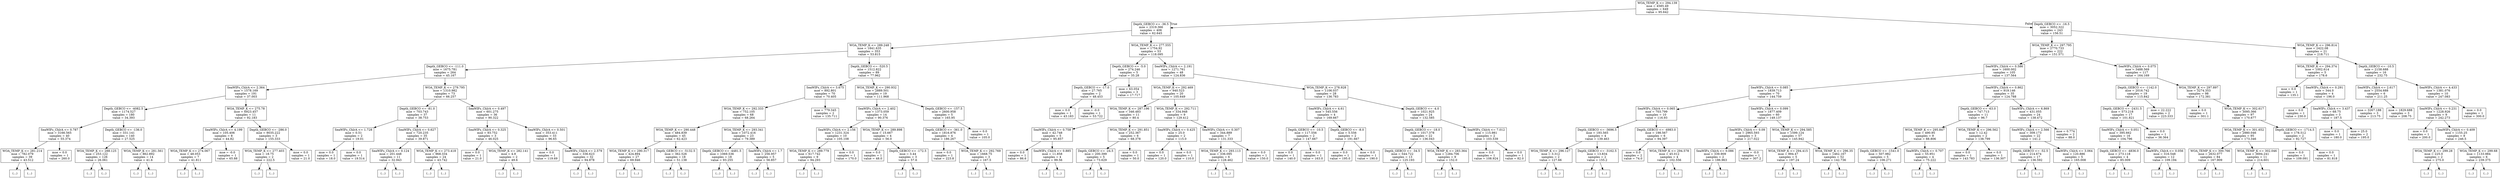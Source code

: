 digraph Tree {
node [shape=box] ;
0 [label="WOA_TEMP_K <= 294.139\nmse = 4585.49\nsamples = 649\nvalue = 95.642"] ;
1 [label="Depth_GEBCO <= -36.5\nmse = 2319.366\nsamples = 406\nvalue = 62.645"] ;
0 -> 1 [labeldistance=2.5, labelangle=45, headlabel="True"] ;
2 [label="WOA_TEMP_K <= 289.248\nmse = 1841.635\nsamples = 353\nvalue = 53.815"] ;
1 -> 2 ;
3 [label="Depth_GEBCO <= -111.0\nmse = 1675.781\nsamples = 264\nvalue = 45.167"] ;
2 -> 3 ;
4 [label="SeaWIFs_ChlrA <= 2.364\nmse = 1578.169\nsamples = 191\nvalue = 37.003"] ;
3 -> 4 ;
5 [label="Depth_GEBCO <= -4082.5\nmse = 1174.527\nsamples = 180\nvalue = 34.393"] ;
4 -> 5 ;
6 [label="SeaWIFs_ChlrA <= 0.787\nmse = 3166.565\nsamples = 40\nvalue = 55.374"] ;
5 -> 6 ;
7 [label="WOA_TEMP_K <= 281.214\nmse = 782.079\nsamples = 39\nvalue = 43.512"] ;
6 -> 7 ;
8 [label="(...)"] ;
7 -> 8 ;
37 [label="(...)"] ;
7 -> 37 ;
82 [label="mse = 0.0\nsamples = 1\nvalue = 260.0"] ;
6 -> 82 ;
83 [label="Depth_GEBCO <= -136.0\nmse = 331.141\nsamples = 140\nvalue = 27.525"] ;
5 -> 83 ;
84 [label="WOA_TEMP_K <= 288.125\nmse = 253.122\nsamples = 126\nvalue = 26.061"] ;
83 -> 84 ;
85 [label="(...)"] ;
84 -> 85 ;
268 [label="(...)"] ;
84 -> 268 ;
271 [label="WOA_TEMP_K <= 281.561\nmse = 862.892\nsamples = 14\nvalue = 41.6"] ;
83 -> 271 ;
272 [label="(...)"] ;
271 -> 272 ;
279 [label="(...)"] ;
271 -> 279 ;
294 [label="WOA_TEMP_K <= 275.78\nmse = 6923.457\nsamples = 11\nvalue = 92.183"] ;
4 -> 294 ;
295 [label="SeaWIFs_ChlrA <= 4.199\nmse = 105.406\nsamples = 8\nvalue = 44.82"] ;
294 -> 295 ;
296 [label="WOA_TEMP_K <= 274.067\nmse = 48.053\nsamples = 7\nvalue = 41.811"] ;
295 -> 296 ;
297 [label="(...)"] ;
296 -> 297 ;
302 [label="(...)"] ;
296 -> 302 ;
305 [label="mse = -0.0\nsamples = 1\nvalue = 65.88"] ;
295 -> 305 ;
306 [label="Depth_GEBCO <= -286.0\nmse = 9035.222\nsamples = 3\nvalue = 155.333"] ;
294 -> 306 ;
307 [label="WOA_TEMP_K <= 277.403\nmse = 18.75\nsamples = 2\nvalue = 222.5"] ;
306 -> 307 ;
308 [label="(...)"] ;
307 -> 308 ;
309 [label="(...)"] ;
307 -> 309 ;
310 [label="mse = 0.0\nsamples = 1\nvalue = 21.0"] ;
306 -> 310 ;
311 [label="WOA_TEMP_K <= 279.795\nmse = 1310.982\nsamples = 73\nvalue = 66.257"] ;
3 -> 311 ;
312 [label="Depth_GEBCO <= -81.0\nmse = 703.743\nsamples = 37\nvalue = 38.753"] ;
311 -> 312 ;
313 [label="SeaWIFs_ChlrA <= 1.728\nmse = 0.51\nsamples = 2\nvalue = 19.01"] ;
312 -> 313 ;
314 [label="mse = 0.0\nsamples = 1\nvalue = 18.0"] ;
313 -> 314 ;
315 [label="mse = 0.0\nsamples = 1\nvalue = 19.514"] ;
313 -> 315 ;
316 [label="SeaWIFs_ChlrA <= 0.627\nmse = 720.235\nsamples = 35\nvalue = 39.871"] ;
312 -> 316 ;
317 [label="SeaWIFs_ChlrA <= 0.124\nmse = 201.448\nsamples = 11\nvalue = 32.943"] ;
316 -> 317 ;
318 [label="(...)"] ;
317 -> 318 ;
323 [label="(...)"] ;
317 -> 323 ;
328 [label="WOA_TEMP_K <= 273.418\nmse = 968.334\nsamples = 24\nvalue = 43.742"] ;
316 -> 328 ;
329 [label="(...)"] ;
328 -> 329 ;
336 [label="(...)"] ;
328 -> 336 ;
341 [label="SeaWIFs_ChlrA <= 0.497\nmse = 601.275\nsamples = 36\nvalue = 90.322"] ;
311 -> 341 ;
342 [label="SeaWIFs_ChlrA <= 0.325\nmse = 93.752\nsamples = 3\nvalue = 46.025"] ;
341 -> 342 ;
343 [label="mse = 0.0\nsamples = 1\nvalue = 21.0"] ;
342 -> 343 ;
344 [label="WOA_TEMP_K <= 282.141\nmse = 4.9\nsamples = 2\nvalue = 49.6"] ;
342 -> 344 ;
345 [label="(...)"] ;
344 -> 345 ;
346 [label="(...)"] ;
344 -> 346 ;
347 [label="SeaWIFs_ChlrA <= 0.501\nmse = 353.411\nsamples = 33\nvalue = 96.65"] ;
341 -> 347 ;
348 [label="mse = 0.0\nsamples = 1\nvalue = 119.69"] ;
347 -> 348 ;
349 [label="SeaWIFs_ChlrA <= 2.579\nmse = 336.623\nsamples = 32\nvalue = 94.878"] ;
347 -> 349 ;
350 [label="(...)"] ;
349 -> 350 ;
393 [label="(...)"] ;
349 -> 393 ;
398 [label="Depth_GEBCO <= -520.5\nmse = 1512.822\nsamples = 89\nvalue = 77.962"] ;
2 -> 398 ;
399 [label="SeaWIFs_ChlrA <= 3.675\nmse = 892.801\nsamples = 70\nvalue = 70.405"] ;
398 -> 399 ;
400 [label="WOA_TEMP_K <= 292.333\nmse = 752.105\nsamples = 68\nvalue = 68.264"] ;
399 -> 400 ;
401 [label="WOA_TEMP_K <= 290.448\nmse = 484.839\nsamples = 45\nvalue = 62.423"] ;
400 -> 401 ;
402 [label="WOA_TEMP_K <= 290.317\nmse = 424.894\nsamples = 27\nvalue = 69.946"] ;
401 -> 402 ;
403 [label="(...)"] ;
402 -> 403 ;
436 [label="(...)"] ;
402 -> 436 ;
439 [label="Depth_GEBCO <= -5132.5\nmse = 362.526\nsamples = 18\nvalue = 51.138"] ;
401 -> 439 ;
440 [label="(...)"] ;
439 -> 440 ;
441 [label="(...)"] ;
439 -> 441 ;
472 [label="WOA_TEMP_K <= 293.341\nmse = 1072.416\nsamples = 23\nvalue = 79.389"] ;
400 -> 472 ;
473 [label="Depth_GEBCO <= -4481.5\nmse = 1069.536\nsamples = 18\nvalue = 93.255"] ;
472 -> 473 ;
474 [label="(...)"] ;
473 -> 474 ;
489 [label="(...)"] ;
473 -> 489 ;
502 [label="SeaWIFs_ChlrA <= 1.7\nmse = 256.957\nsamples = 5\nvalue = 56.857"] ;
472 -> 502 ;
503 [label="(...)"] ;
502 -> 503 ;
510 [label="(...)"] ;
502 -> 510 ;
511 [label="mse = 779.345\nsamples = 2\nvalue = 135.711"] ;
399 -> 511 ;
512 [label="WOA_TEMP_K <= 290.932\nmse = 2889.501\nsamples = 19\nvalue = 111.968"] ;
398 -> 512 ;
513 [label="SeaWIFs_ChlrA <= 2.402\nmse = 1373.059\nsamples = 14\nvalue = 90.376"] ;
512 -> 513 ;
514 [label="SeaWIFs_ChlrA <= 2.156\nmse = 1231.324\nsamples = 10\nvalue = 105.108"] ;
513 -> 514 ;
515 [label="WOA_TEMP_K <= 289.779\nmse = 617.742\nsamples = 9\nvalue = 94.293"] ;
514 -> 515 ;
516 [label="(...)"] ;
515 -> 516 ;
527 [label="(...)"] ;
515 -> 527 ;
530 [label="mse = 0.0\nsamples = 1\nvalue = 170.0"] ;
514 -> 530 ;
531 [label="WOA_TEMP_K <= 289.898\nmse = 15.667\nsamples = 4\nvalue = 56.0"] ;
513 -> 531 ;
532 [label="mse = 0.0\nsamples = 1\nvalue = 48.0"] ;
531 -> 532 ;
533 [label="Depth_GEBCO <= -172.5\nmse = 3.44\nsamples = 3\nvalue = 57.6"] ;
531 -> 533 ;
534 [label="(...)"] ;
533 -> 534 ;
535 [label="(...)"] ;
533 -> 535 ;
538 [label="Depth_GEBCO <= -157.5\nmse = 2600.958\nsamples = 5\nvalue = 165.95"] ;
512 -> 538 ;
539 [label="Depth_GEBCO <= -361.0\nmse = 1816.876\nsamples = 4\nvalue = 186.267"] ;
538 -> 539 ;
540 [label="mse = 0.0\nsamples = 1\nvalue = 223.8"] ;
539 -> 540 ;
541 [label="WOA_TEMP_K <= 292.769\nmse = 1668.75\nsamples = 3\nvalue = 167.5"] ;
539 -> 541 ;
542 [label="(...)"] ;
541 -> 542 ;
543 [label="(...)"] ;
541 -> 543 ;
544 [label="mse = 0.0\nsamples = 1\nvalue = 105.0"] ;
538 -> 544 ;
545 [label="WOA_TEMP_K <= 277.555\nmse = 1754.92\nsamples = 53\nvalue = 118.095"] ;
1 -> 545 ;
546 [label="Depth_GEBCO <= -5.0\nmse = 274.246\nsamples = 5\nvalue = 35.28"] ;
545 -> 546 ;
547 [label="Depth_GEBCO <= -17.0\nmse = 27.765\nsamples = 2\nvalue = 48.453"] ;
546 -> 547 ;
548 [label="mse = 0.0\nsamples = 1\nvalue = 43.183"] ;
547 -> 548 ;
549 [label="mse = -0.0\nsamples = 1\nvalue = 53.722"] ;
547 -> 549 ;
550 [label="mse = 63.054\nsamples = 3\nvalue = 17.717"] ;
546 -> 550 ;
551 [label="SeaWIFs_ChlrA <= 2.191\nmse = 1271.761\nsamples = 48\nvalue = 124.836"] ;
545 -> 551 ;
552 [label="WOA_TEMP_K <= 292.469\nmse = 940.523\nsamples = 20\nvalue = 105.649"] ;
551 -> 552 ;
553 [label="WOA_TEMP_K <= 287.196\nmse = 346.483\nsamples = 11\nvalue = 80.4"] ;
552 -> 553 ;
554 [label="SeaWIFs_ChlrA <= 0.758\nmse = 42.748\nsamples = 5\nvalue = 95.857"] ;
553 -> 554 ;
555 [label="mse = 0.0\nsamples = 1\nvalue = 86.6"] ;
554 -> 555 ;
556 [label="SeaWIFs_ChlrA <= 0.885\nmse = 11.858\nsamples = 4\nvalue = 99.56"] ;
554 -> 556 ;
557 [label="(...)"] ;
556 -> 557 ;
558 [label="(...)"] ;
556 -> 558 ;
563 [label="WOA_TEMP_K <= 291.851\nmse = 252.367\nsamples = 6\nvalue = 68.378"] ;
553 -> 563 ;
564 [label="Depth_GEBCO <= -24.5\nmse = 200.399\nsamples = 5\nvalue = 73.629"] ;
563 -> 564 ;
565 [label="(...)"] ;
564 -> 565 ;
572 [label="(...)"] ;
564 -> 572 ;
573 [label="mse = 0.0\nsamples = 1\nvalue = 50.0"] ;
563 -> 573 ;
574 [label="WOA_TEMP_K <= 292.711\nmse = 334.948\nsamples = 9\nvalue = 129.412"] ;
552 -> 574 ;
575 [label="SeaWIFs_ChlrA <= 0.425\nmse = 25.0\nsamples = 2\nvalue = 115.0"] ;
574 -> 575 ;
576 [label="mse = 0.0\nsamples = 1\nvalue = 120.0"] ;
575 -> 576 ;
577 [label="mse = 0.0\nsamples = 1\nvalue = 110.0"] ;
575 -> 577 ;
578 [label="SeaWIFs_ChlrA <= 0.307\nmse = 344.889\nsamples = 7\nvalue = 131.333"] ;
574 -> 578 ;
579 [label="WOA_TEMP_K <= 293.113\nmse = 336.095\nsamples = 6\nvalue = 128.462"] ;
578 -> 579 ;
580 [label="(...)"] ;
579 -> 580 ;
581 [label="(...)"] ;
579 -> 581 ;
582 [label="mse = 0.0\nsamples = 1\nvalue = 150.0"] ;
578 -> 582 ;
583 [label="WOA_TEMP_K <= 278.928\nmse = 1106.037\nsamples = 28\nvalue = 136.783"] ;
551 -> 583 ;
584 [label="SeaWIFs_ChlrA <= 4.61\nmse = 545.556\nsamples = 4\nvalue = 169.667"] ;
583 -> 584 ;
585 [label="Depth_GEBCO <= -10.5\nmse = 117.556\nsamples = 2\nvalue = 147.667"] ;
584 -> 585 ;
586 [label="mse = 0.0\nsamples = 1\nvalue = 140.0"] ;
585 -> 586 ;
587 [label="mse = 0.0\nsamples = 1\nvalue = 163.0"] ;
585 -> 587 ;
588 [label="Depth_GEBCO <= -8.0\nmse = 5.556\nsamples = 2\nvalue = 191.667"] ;
584 -> 588 ;
589 [label="mse = 0.0\nsamples = 1\nvalue = 195.0"] ;
588 -> 589 ;
590 [label="mse = 0.0\nsamples = 1\nvalue = 190.0"] ;
588 -> 590 ;
591 [label="Depth_GEBCO <= -4.0\nmse = 1021.925\nsamples = 24\nvalue = 132.585"] ;
583 -> 591 ;
592 [label="Depth_GEBCO <= -18.0\nmse = 1017.378\nsamples = 22\nvalue = 136.043"] ;
591 -> 592 ;
593 [label="Depth_GEBCO <= -34.5\nmse = 544.722\nsamples = 13\nvalue = 125.193"] ;
592 -> 593 ;
594 [label="(...)"] ;
593 -> 594 ;
595 [label="(...)"] ;
593 -> 595 ;
618 [label="WOA_TEMP_K <= 283.364\nmse = 1284.706\nsamples = 9\nvalue = 152.0"] ;
592 -> 618 ;
619 [label="(...)"] ;
618 -> 619 ;
620 [label="(...)"] ;
618 -> 620 ;
633 [label="SeaWIFs_ChlrA <= 7.012\nmse = 115.981\nsamples = 2\nvalue = 103.539"] ;
591 -> 633 ;
634 [label="mse = 0.0\nsamples = 1\nvalue = 108.924"] ;
633 -> 634 ;
635 [label="mse = 0.0\nsamples = 1\nvalue = 82.0"] ;
633 -> 635 ;
636 [label="Depth_GEBCO <= -16.5\nmse = 3052.322\nsamples = 243\nvalue = 156.51"] ;
0 -> 636 [labeldistance=2.5, labelangle=-45, headlabel="False"] ;
637 [label="WOA_TEMP_K <= 297.795\nmse = 2770.733\nsamples = 222\nvalue = 151.571"] ;
636 -> 637 ;
638 [label="SeaWIFs_ChlrA <= 0.586\nmse = 1600.002\nsamples = 105\nvalue = 137.564"] ;
637 -> 638 ;
639 [label="SeaWIFs_ChlrA <= 0.085\nmse = 1839.713\nsamples = 70\nvalue = 144.759"] ;
638 -> 639 ;
640 [label="SeaWIFs_ChlrA <= 0.065\nmse = 703.799\nsamples = 10\nvalue = 116.93"] ;
639 -> 640 ;
641 [label="Depth_GEBCO <= -3696.5\nmse = 193.565\nsamples = 4\nvalue = 139.463"] ;
640 -> 641 ;
642 [label="WOA_TEMP_K <= 296.127\nmse = 3.312\nsamples = 2\nvalue = 127.66"] ;
641 -> 642 ;
643 [label="(...)"] ;
642 -> 643 ;
644 [label="(...)"] ;
642 -> 644 ;
645 [label="Depth_GEBCO <= -3162.5\nmse = 13.834\nsamples = 2\nvalue = 155.2"] ;
641 -> 645 ;
646 [label="(...)"] ;
645 -> 646 ;
647 [label="(...)"] ;
645 -> 647 ;
648 [label="Depth_GEBCO <= -4983.0\nmse = 198.567\nsamples = 6\nvalue = 94.397"] ;
640 -> 648 ;
649 [label="mse = 0.0\nsamples = 2\nvalue = 74.0"] ;
648 -> 649 ;
650 [label="WOA_TEMP_K <= 294.578\nmse = 45.012\nsamples = 4\nvalue = 102.556"] ;
648 -> 650 ;
651 [label="(...)"] ;
650 -> 651 ;
652 [label="(...)"] ;
650 -> 652 ;
655 [label="SeaWIFs_ChlrA <= 0.099\nmse = 1877.409\nsamples = 60\nvalue = 149.137"] ;
639 -> 655 ;
656 [label="SeaWIFs_ChlrA <= 0.09\nmse = 2965.593\nsamples = 3\nvalue = 217.022"] ;
655 -> 656 ;
657 [label="SeaWIFs_ChlrA <= 0.086\nmse = 339.909\nsamples = 2\nvalue = 186.963"] ;
656 -> 657 ;
658 [label="(...)"] ;
657 -> 658 ;
659 [label="(...)"] ;
657 -> 659 ;
660 [label="mse = -0.0\nsamples = 1\nvalue = 307.2"] ;
656 -> 660 ;
661 [label="WOA_TEMP_K <= 294.585\nmse = 1599.124\nsamples = 57\nvalue = 145.942"] ;
655 -> 661 ;
662 [label="WOA_TEMP_K <= 294.415\nmse = 994.47\nsamples = 5\nvalue = 197.24"] ;
661 -> 662 ;
663 [label="(...)"] ;
662 -> 663 ;
664 [label="(...)"] ;
662 -> 664 ;
667 [label="WOA_TEMP_K <= 296.35\nmse = 1462.167\nsamples = 52\nvalue = 142.736"] ;
661 -> 667 ;
668 [label="(...)"] ;
667 -> 668 ;
697 [label="(...)"] ;
667 -> 697 ;
754 [label="SeaWIFs_ChlrA <= 0.862\nmse = 919.146\nsamples = 35\nvalue = 124.788"] ;
638 -> 754 ;
755 [label="Depth_GEBCO <= -63.0\nmse = 747.713\nsamples = 11\nvalue = 96.7"] ;
754 -> 755 ;
756 [label="WOA_TEMP_K <= 295.847\nmse = 490.95\nsamples = 9\nvalue = 88.806"] ;
755 -> 756 ;
757 [label="Depth_GEBCO <= -1541.0\nmse = 507.982\nsamples = 5\nvalue = 106.271"] ;
756 -> 757 ;
758 [label="(...)"] ;
757 -> 758 ;
759 [label="(...)"] ;
757 -> 759 ;
766 [label="SeaWIFs_ChlrA <= 0.707\nmse = 55.951\nsamples = 4\nvalue = 75.222"] ;
756 -> 766 ;
767 [label="(...)"] ;
766 -> 767 ;
772 [label="(...)"] ;
766 -> 772 ;
773 [label="WOA_TEMP_K <= 296.562\nmse = 12.42\nsamples = 2\nvalue = 138.799"] ;
755 -> 773 ;
774 [label="mse = 0.0\nsamples = 1\nvalue = 143.783"] ;
773 -> 774 ;
775 [label="mse = 0.0\nsamples = 1\nvalue = 136.307"] ;
773 -> 775 ;
776 [label="SeaWIFs_ChlrA <= 6.869\nmse = 431.055\nsamples = 24\nvalue = 138.472"] ;
754 -> 776 ;
777 [label="SeaWIFs_ChlrA <= 2.566\nmse = 309.173\nsamples = 22\nvalue = 141.2"] ;
776 -> 777 ;
778 [label="Depth_GEBCO <= -52.5\nmse = 214.674\nsamples = 17\nvalue = 136.592"] ;
777 -> 778 ;
779 [label="(...)"] ;
778 -> 779 ;
798 [label="(...)"] ;
778 -> 798 ;
805 [label="SeaWIFs_ChlrA <= 3.064\nmse = 120.886\nsamples = 5\nvalue = 165.008"] ;
777 -> 805 ;
806 [label="(...)"] ;
805 -> 806 ;
807 [label="(...)"] ;
805 -> 807 ;
810 [label="mse = 0.774\nsamples = 2\nvalue = 88.0"] ;
776 -> 810 ;
811 [label="SeaWIFs_ChlrA <= 0.075\nmse = 3488.569\nsamples = 117\nvalue = 164.169"] ;
637 -> 811 ;
812 [label="Depth_GEBCO <= -1142.0\nmse = 2016.742\nsamples = 19\nvalue = 115.842"] ;
811 -> 812 ;
813 [label="Depth_GEBCO <= -2431.5\nmse = 573.218\nsamples = 17\nvalue = 101.821"] ;
812 -> 813 ;
814 [label="SeaWIFs_ChlrA <= 0.051\nmse = 395.662\nsamples = 16\nvalue = 104.796"] ;
813 -> 814 ;
815 [label="Depth_GEBCO <= -4836.0\nmse = 273.118\nsamples = 4\nvalue = 85.009"] ;
814 -> 815 ;
816 [label="(...)"] ;
815 -> 816 ;
821 [label="(...)"] ;
815 -> 821 ;
822 [label="SeaWIFs_ChlrA <= 0.056\nmse = 316.548\nsamples = 12\nvalue = 109.194"] ;
814 -> 822 ;
823 [label="(...)"] ;
822 -> 823 ;
828 [label="(...)"] ;
822 -> 828 ;
845 [label="mse = 0.0\nsamples = 1\nvalue = 36.364"] ;
813 -> 845 ;
846 [label="mse = 22.222\nsamples = 2\nvalue = 223.333"] ;
812 -> 846 ;
847 [label="WOA_TEMP_K <= 297.897\nmse = 3274.353\nsamples = 98\nvalue = 172.381"] ;
811 -> 847 ;
848 [label="mse = 0.0\nsamples = 1\nvalue = 301.1"] ;
847 -> 848 ;
849 [label="WOA_TEMP_K <= 302.617\nmse = 3095.366\nsamples = 97\nvalue = 170.677"] ;
847 -> 849 ;
850 [label="WOA_TEMP_K <= 301.652\nmse = 2980.046\nsamples = 95\nvalue = 173.346"] ;
849 -> 850 ;
851 [label="WOA_TEMP_K <= 300.766\nmse = 2632.077\nsamples = 84\nvalue = 167.909"] ;
850 -> 851 ;
852 [label="(...)"] ;
851 -> 852 ;
967 [label="(...)"] ;
851 -> 967 ;
984 [label="WOA_TEMP_K <= 302.046\nmse = 3694.241\nsamples = 11\nvalue = 214.601"] ;
850 -> 984 ;
985 [label="(...)"] ;
984 -> 985 ;
996 [label="(...)"] ;
984 -> 996 ;
1003 [label="Depth_GEBCO <= -1714.5\nmse = 178.512\nsamples = 2\nvalue = 92.727"] ;
849 -> 1003 ;
1004 [label="mse = 0.0\nsamples = 1\nvalue = 109.091"] ;
1003 -> 1004 ;
1005 [label="mse = 0.0\nsamples = 1\nvalue = 81.818"] ;
1003 -> 1005 ;
1006 [label="WOA_TEMP_K <= 296.814\nmse = 2422.08\nsamples = 21\nvalue = 218.711"] ;
636 -> 1006 ;
1007 [label="WOA_TEMP_K <= 294.374\nmse = 1002.614\nsamples = 5\nvalue = 178.6"] ;
1006 -> 1007 ;
1008 [label="mse = 0.0\nsamples = 1\nvalue = 135.1"] ;
1007 -> 1008 ;
1009 [label="SeaWIFs_ChlrA <= 0.291\nmse = 344.0\nsamples = 4\nvalue = 196.0"] ;
1007 -> 1009 ;
1010 [label="mse = 0.0\nsamples = 1\nvalue = 230.0"] ;
1009 -> 1010 ;
1011 [label="SeaWIFs_ChlrA <= 3.437\nmse = 68.75\nsamples = 3\nvalue = 187.5"] ;
1009 -> 1011 ;
1012 [label="mse = 0.0\nsamples = 1\nvalue = 180.0"] ;
1011 -> 1012 ;
1013 [label="mse = 25.0\nsamples = 2\nvalue = 195.0"] ;
1011 -> 1013 ;
1014 [label="Depth_GEBCO <= -10.5\nmse = 2158.688\nsamples = 16\nvalue = 232.75"] ;
1006 -> 1014 ;
1015 [label="SeaWIFs_ChlrA <= 2.617\nmse = 2554.688\nsamples = 6\nvalue = 211.25"] ;
1014 -> 1015 ;
1016 [label="mse = 3267.188\nsamples = 3\nvalue = 213.75"] ;
1015 -> 1016 ;
1017 [label="mse = 1829.688\nsamples = 3\nvalue = 208.75"] ;
1015 -> 1017 ;
1018 [label="SeaWIFs_ChlrA <= 4.433\nmse = 1381.076\nsamples = 10\nvalue = 247.083"] ;
1014 -> 1018 ;
1019 [label="SeaWIFs_ChlrA <= 0.231\nmse = 1228.926\nsamples = 9\nvalue = 242.273"] ;
1018 -> 1019 ;
1020 [label="mse = 0.0\nsamples = 1\nvalue = 200.0"] ;
1019 -> 1020 ;
1021 [label="SeaWIFs_ChlrA <= 0.409\nmse = 1155.25\nsamples = 8\nvalue = 246.5"] ;
1019 -> 1021 ;
1022 [label="WOA_TEMP_K <= 299.28\nmse = 225.0\nsamples = 2\nvalue = 275.0"] ;
1021 -> 1022 ;
1023 [label="(...)"] ;
1022 -> 1023 ;
1024 [label="(...)"] ;
1022 -> 1024 ;
1025 [label="WOA_TEMP_K <= 299.68\nmse = 1133.984\nsamples = 6\nvalue = 239.375"] ;
1021 -> 1025 ;
1026 [label="(...)"] ;
1025 -> 1026 ;
1029 [label="(...)"] ;
1025 -> 1029 ;
1030 [label="mse = 0.0\nsamples = 1\nvalue = 300.0"] ;
1018 -> 1030 ;
}